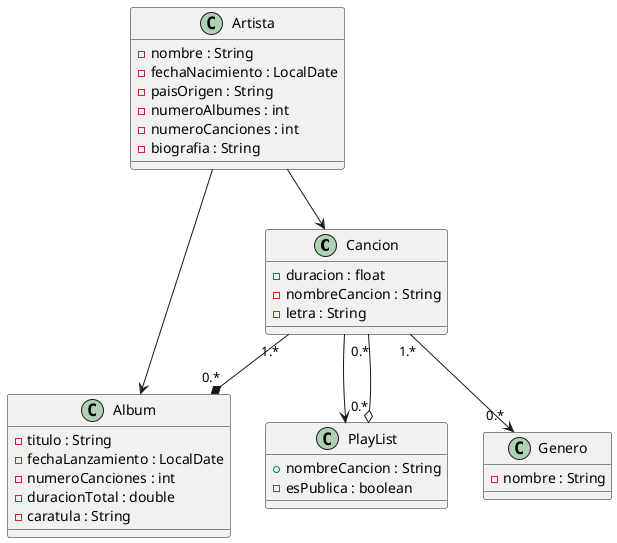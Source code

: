 @startuml

Class Cancion{
    - duracion : float
    - nombreCancion : String
    - letra : String
}

Class Album{
    - titulo : String
    - fechaLanzamiento : LocalDate
    - numeroCanciones : int
    - duracionTotal : double
    - caratula : String
}

Class PlayList{
    + nombreCancion : String
    - esPublica : boolean
}

Class Genero{
    - nombre : String
}

Class Artista{
    - nombre : String
    - fechaNacimiento : LocalDate
    - paisOrigen : String
    - numeroAlbumes : int
    - numeroCanciones : int
    - biografia : String
}

Cancion --> PlayList
Cancion "1.*" --> "0.*" Genero
Cancion "0.*" --o "0.*" PlayList
Cancion "1.*" --* "0.*" Album

Artista --> Album
Artista --> Cancion


@enduml